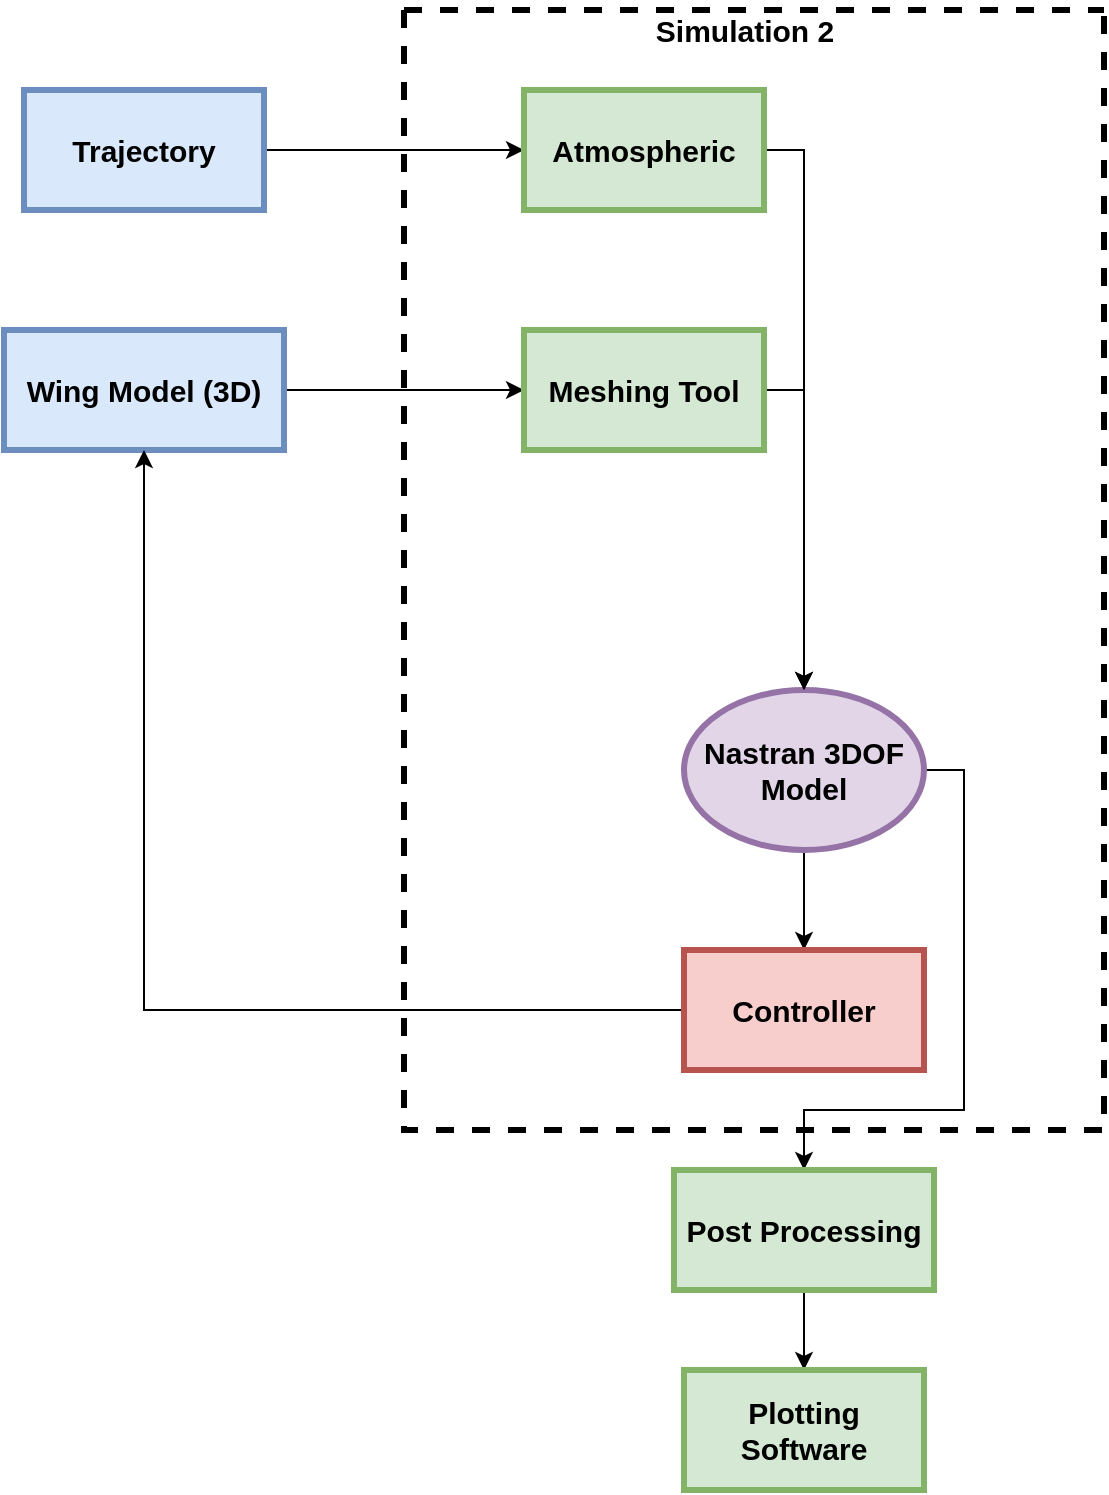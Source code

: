 <mxfile version="20.2.2" type="github"><diagram id="HwGP4dtkLNsOXtFYj3Ko" name="Page-1"><mxGraphModel dx="1422" dy="786" grid="1" gridSize="10" guides="1" tooltips="1" connect="1" arrows="1" fold="1" page="1" pageScale="1" pageWidth="850" pageHeight="1100" math="0" shadow="0"><root><mxCell id="0"/><mxCell id="1" parent="0"/><mxCell id="74zvn2tHACMjST5ILEO2-7" style="edgeStyle=orthogonalEdgeStyle;rounded=0;orthogonalLoop=1;jettySize=auto;html=1;exitX=1;exitY=0.5;exitDx=0;exitDy=0;entryX=0;entryY=0.5;entryDx=0;entryDy=0;fontSize=15;" edge="1" parent="1" source="74zvn2tHACMjST5ILEO2-1" target="74zvn2tHACMjST5ILEO2-6"><mxGeometry relative="1" as="geometry"/></mxCell><mxCell id="74zvn2tHACMjST5ILEO2-1" value="&lt;b&gt;&lt;font style=&quot;font-size: 15px;&quot;&gt;Trajectory&lt;/font&gt;&lt;/b&gt;" style="rounded=0;whiteSpace=wrap;html=1;strokeWidth=3;fillColor=#dae8fc;strokeColor=#6c8ebf;" vertex="1" parent="1"><mxGeometry x="200" y="50" width="120" height="60" as="geometry"/></mxCell><mxCell id="74zvn2tHACMjST5ILEO2-5" style="edgeStyle=orthogonalEdgeStyle;rounded=0;orthogonalLoop=1;jettySize=auto;html=1;exitX=1;exitY=0.5;exitDx=0;exitDy=0;entryX=0;entryY=0.5;entryDx=0;entryDy=0;fontSize=15;" edge="1" parent="1" source="74zvn2tHACMjST5ILEO2-2" target="74zvn2tHACMjST5ILEO2-4"><mxGeometry relative="1" as="geometry"/></mxCell><mxCell id="74zvn2tHACMjST5ILEO2-2" value="&lt;b&gt;&lt;font style=&quot;font-size: 15px;&quot;&gt;Wing Model (3D)&lt;/font&gt;&lt;/b&gt;" style="rounded=0;whiteSpace=wrap;html=1;strokeWidth=3;fillColor=#dae8fc;strokeColor=#6c8ebf;" vertex="1" parent="1"><mxGeometry x="190" y="170" width="140" height="60" as="geometry"/></mxCell><mxCell id="74zvn2tHACMjST5ILEO2-12" style="edgeStyle=orthogonalEdgeStyle;rounded=0;orthogonalLoop=1;jettySize=auto;html=1;exitX=1;exitY=0.5;exitDx=0;exitDy=0;entryX=0.5;entryY=0;entryDx=0;entryDy=0;fontSize=15;" edge="1" parent="1" source="74zvn2tHACMjST5ILEO2-3" target="74zvn2tHACMjST5ILEO2-11"><mxGeometry relative="1" as="geometry"><Array as="points"><mxPoint x="670" y="390"/><mxPoint x="670" y="560"/><mxPoint x="590" y="560"/></Array></mxGeometry></mxCell><mxCell id="74zvn2tHACMjST5ILEO2-13" style="edgeStyle=orthogonalEdgeStyle;rounded=0;orthogonalLoop=1;jettySize=auto;html=1;exitX=0.5;exitY=1;exitDx=0;exitDy=0;entryX=0.5;entryY=0;entryDx=0;entryDy=0;fontSize=15;" edge="1" parent="1" source="74zvn2tHACMjST5ILEO2-3" target="74zvn2tHACMjST5ILEO2-10"><mxGeometry relative="1" as="geometry"/></mxCell><mxCell id="74zvn2tHACMjST5ILEO2-3" value="Nastran 3DOF Model" style="ellipse;whiteSpace=wrap;html=1;fontSize=15;strokeWidth=3;fontStyle=1;fillColor=#e1d5e7;strokeColor=#9673a6;" vertex="1" parent="1"><mxGeometry x="530" y="350" width="120" height="80" as="geometry"/></mxCell><mxCell id="74zvn2tHACMjST5ILEO2-9" style="edgeStyle=orthogonalEdgeStyle;rounded=0;orthogonalLoop=1;jettySize=auto;html=1;exitX=1;exitY=0.5;exitDx=0;exitDy=0;entryX=0.5;entryY=0;entryDx=0;entryDy=0;fontSize=15;" edge="1" parent="1" source="74zvn2tHACMjST5ILEO2-4" target="74zvn2tHACMjST5ILEO2-3"><mxGeometry relative="1" as="geometry"/></mxCell><mxCell id="74zvn2tHACMjST5ILEO2-4" value="Meshing Tool" style="rounded=0;whiteSpace=wrap;html=1;fontSize=15;strokeWidth=3;fillColor=#d5e8d4;strokeColor=#82b366;fontStyle=1" vertex="1" parent="1"><mxGeometry x="450" y="170" width="120" height="60" as="geometry"/></mxCell><mxCell id="74zvn2tHACMjST5ILEO2-8" style="edgeStyle=orthogonalEdgeStyle;rounded=0;orthogonalLoop=1;jettySize=auto;html=1;exitX=1;exitY=0.5;exitDx=0;exitDy=0;entryX=0.5;entryY=0;entryDx=0;entryDy=0;fontSize=15;" edge="1" parent="1" source="74zvn2tHACMjST5ILEO2-6" target="74zvn2tHACMjST5ILEO2-3"><mxGeometry relative="1" as="geometry"/></mxCell><mxCell id="74zvn2tHACMjST5ILEO2-6" value="&lt;b&gt;Atmospheric&lt;/b&gt;" style="rounded=0;whiteSpace=wrap;html=1;fontSize=15;strokeWidth=3;fillColor=#d5e8d4;strokeColor=#82b366;" vertex="1" parent="1"><mxGeometry x="450" y="50" width="120" height="60" as="geometry"/></mxCell><mxCell id="74zvn2tHACMjST5ILEO2-15" style="edgeStyle=orthogonalEdgeStyle;rounded=0;orthogonalLoop=1;jettySize=auto;html=1;exitX=0;exitY=0.5;exitDx=0;exitDy=0;entryX=0.5;entryY=1;entryDx=0;entryDy=0;fontSize=15;" edge="1" parent="1" source="74zvn2tHACMjST5ILEO2-10" target="74zvn2tHACMjST5ILEO2-2"><mxGeometry relative="1" as="geometry"/></mxCell><mxCell id="74zvn2tHACMjST5ILEO2-10" value="Controller" style="rounded=0;whiteSpace=wrap;html=1;fontSize=15;strokeWidth=3;fillColor=#f8cecc;strokeColor=#b85450;fontStyle=1" vertex="1" parent="1"><mxGeometry x="530" y="480" width="120" height="60" as="geometry"/></mxCell><mxCell id="74zvn2tHACMjST5ILEO2-16" style="edgeStyle=orthogonalEdgeStyle;rounded=0;orthogonalLoop=1;jettySize=auto;html=1;exitX=0.5;exitY=1;exitDx=0;exitDy=0;fontSize=15;entryX=0.5;entryY=0;entryDx=0;entryDy=0;" edge="1" parent="1" source="74zvn2tHACMjST5ILEO2-11" target="74zvn2tHACMjST5ILEO2-17"><mxGeometry relative="1" as="geometry"><mxPoint x="590" y="680" as="targetPoint"/></mxGeometry></mxCell><mxCell id="74zvn2tHACMjST5ILEO2-11" value="Post Processing" style="rounded=0;whiteSpace=wrap;html=1;fontSize=15;strokeWidth=3;fillColor=#d5e8d4;strokeColor=#82b366;fontStyle=1" vertex="1" parent="1"><mxGeometry x="525" y="590" width="130" height="60" as="geometry"/></mxCell><mxCell id="74zvn2tHACMjST5ILEO2-17" value="Plotting Software" style="rounded=0;whiteSpace=wrap;html=1;fontSize=15;strokeWidth=3;fillColor=#d5e8d4;strokeColor=#82b366;fontStyle=1" vertex="1" parent="1"><mxGeometry x="530" y="690" width="120" height="60" as="geometry"/></mxCell><mxCell id="74zvn2tHACMjST5ILEO2-18" value="" style="swimlane;startSize=0;fontSize=15;strokeWidth=3;dashed=1;" vertex="1" parent="1"><mxGeometry x="390" y="10" width="350" height="560" as="geometry"/></mxCell><mxCell id="74zvn2tHACMjST5ILEO2-20" value="&lt;b&gt;Simulation 2&lt;/b&gt;" style="text;html=1;align=center;verticalAlign=middle;resizable=0;points=[];autosize=1;strokeColor=none;fillColor=none;fontSize=15;" vertex="1" parent="1"><mxGeometry x="505" y="5" width="110" height="30" as="geometry"/></mxCell></root></mxGraphModel></diagram></mxfile>